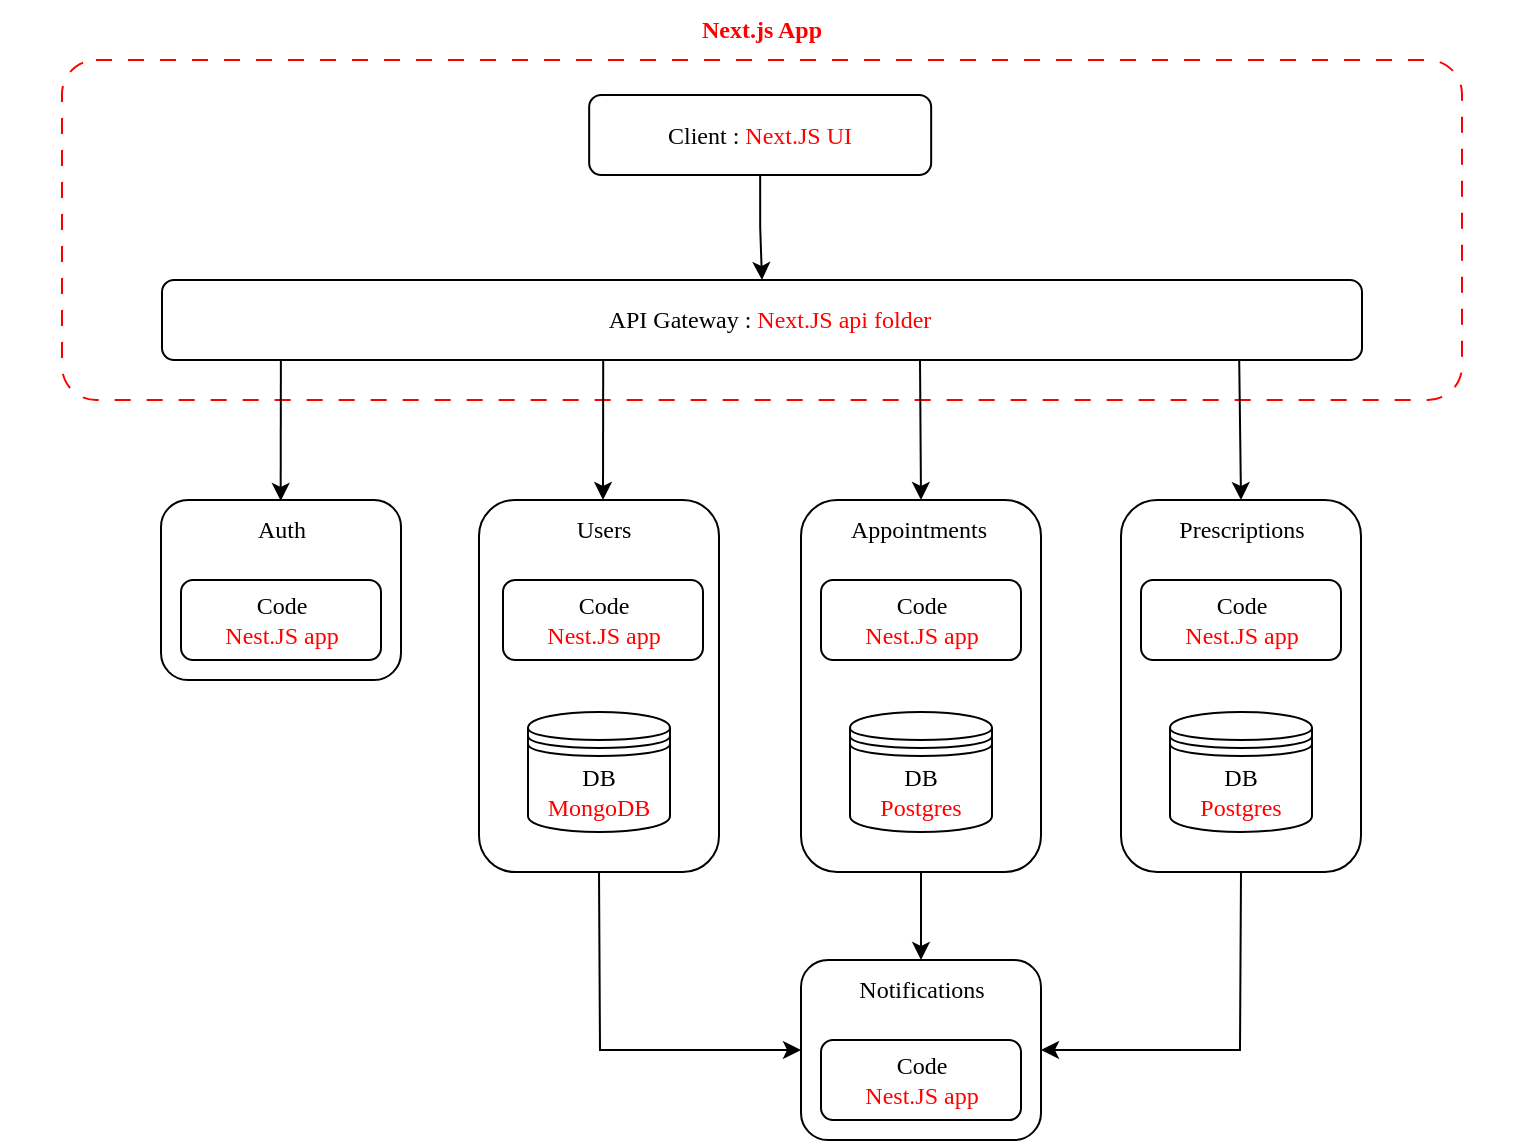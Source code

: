 <mxfile version="28.0.4">
  <diagram name="Page-1" id="c_ZkIr_zOMjIXWDe5sSD">
    <mxGraphModel dx="1783" dy="1111" grid="1" gridSize="10" guides="1" tooltips="1" connect="1" arrows="1" fold="1" page="1" pageScale="1" pageWidth="850" pageHeight="1100" math="0" shadow="0">
      <root>
        <mxCell id="0" />
        <mxCell id="1" parent="0" />
        <mxCell id="_BnmR6yMb-w9I0ZpGsDe-52" value="" style="group" parent="1" vertex="1" connectable="0">
          <mxGeometry x="39.5" y="60" width="761" height="570" as="geometry" />
        </mxCell>
        <mxCell id="_BnmR6yMb-w9I0ZpGsDe-13" value="" style="rounded=1;whiteSpace=wrap;html=1;" parent="_BnmR6yMb-w9I0ZpGsDe-52" vertex="1">
          <mxGeometry x="239" y="250" width="120" height="186" as="geometry" />
        </mxCell>
        <mxCell id="_BnmR6yMb-w9I0ZpGsDe-10" value="" style="rounded=1;whiteSpace=wrap;html=1;dashed=1;dashPattern=8 8;fillStyle=auto;strokeColor=#FF0000;arcSize=10;" parent="_BnmR6yMb-w9I0ZpGsDe-52" vertex="1">
          <mxGeometry x="30.5" y="30" width="700" height="170" as="geometry" />
        </mxCell>
        <mxCell id="_BnmR6yMb-w9I0ZpGsDe-47" style="edgeStyle=orthogonalEdgeStyle;rounded=0;orthogonalLoop=1;jettySize=auto;html=1;exitX=0.5;exitY=1;exitDx=0;exitDy=0;entryX=0.5;entryY=0;entryDx=0;entryDy=0;" parent="_BnmR6yMb-w9I0ZpGsDe-52" target="_BnmR6yMb-w9I0ZpGsDe-22" edge="1">
          <mxGeometry relative="1" as="geometry">
            <mxPoint x="459.5" y="180" as="sourcePoint" />
          </mxGeometry>
        </mxCell>
        <mxCell id="_BnmR6yMb-w9I0ZpGsDe-8" value="" style="rounded=1;whiteSpace=wrap;html=1;" parent="_BnmR6yMb-w9I0ZpGsDe-52" vertex="1">
          <mxGeometry x="80.5" y="140" width="600" height="40" as="geometry" />
        </mxCell>
        <mxCell id="_BnmR6yMb-w9I0ZpGsDe-6" value="" style="group" parent="_BnmR6yMb-w9I0ZpGsDe-52" vertex="1" connectable="0">
          <mxGeometry x="349.5" y="47.5" width="121" height="40" as="geometry" />
        </mxCell>
        <mxCell id="_BnmR6yMb-w9I0ZpGsDe-4" value="" style="rounded=1;whiteSpace=wrap;html=1;" parent="_BnmR6yMb-w9I0ZpGsDe-6" vertex="1">
          <mxGeometry x="-55.42" width="171" height="40" as="geometry" />
        </mxCell>
        <mxCell id="_BnmR6yMb-w9I0ZpGsDe-5" value="&lt;font face=&quot;Fira Code&quot;&gt;Client : &lt;font style=&quot;color: rgb(255, 0, 0);&quot;&gt;Next.JS UI&lt;/font&gt;&lt;/font&gt;" style="text;strokeColor=none;align=center;fillColor=none;html=1;verticalAlign=middle;whiteSpace=wrap;rounded=0;" parent="_BnmR6yMb-w9I0ZpGsDe-6" vertex="1">
          <mxGeometry x="-50" y="7.5" width="160.16" height="25" as="geometry" />
        </mxCell>
        <mxCell id="_BnmR6yMb-w9I0ZpGsDe-7" value="" style="group" parent="_BnmR6yMb-w9I0ZpGsDe-52" vertex="1" connectable="0">
          <mxGeometry x="414.21" y="140" width="121" height="40" as="geometry" />
        </mxCell>
        <mxCell id="_BnmR6yMb-w9I0ZpGsDe-9" value="&lt;font face=&quot;Fira Code&quot;&gt;API Gateway : &lt;font style=&quot;color: rgb(255, 0, 0);&quot;&gt;Next.JS api folder&lt;/font&gt;&lt;/font&gt;" style="text;strokeColor=none;align=center;fillColor=none;html=1;verticalAlign=middle;whiteSpace=wrap;rounded=0;" parent="_BnmR6yMb-w9I0ZpGsDe-7" vertex="1">
          <mxGeometry x="-170" y="7.5" width="280.16" height="25" as="geometry" />
        </mxCell>
        <mxCell id="_BnmR6yMb-w9I0ZpGsDe-11" value="&lt;font style=&quot;color: rgb(0, 0, 0);&quot; face=&quot;Fira Code&quot;&gt;Code&lt;/font&gt;&lt;div&gt;&lt;font style=&quot;color: rgb(255, 0, 0);&quot; face=&quot;Fira Code&quot;&gt;Nest.JS app&lt;/font&gt;&lt;/div&gt;" style="rounded=1;whiteSpace=wrap;html=1;" parent="_BnmR6yMb-w9I0ZpGsDe-52" vertex="1">
          <mxGeometry x="251" y="290" width="100" height="40" as="geometry" />
        </mxCell>
        <mxCell id="_BnmR6yMb-w9I0ZpGsDe-12" value="&lt;font face=&quot;Fira Code&quot;&gt;DB&lt;/font&gt;&lt;div&gt;&lt;font style=&quot;color: rgb(255, 0, 0);&quot; face=&quot;Fira Code&quot;&gt;MongoDB&lt;/font&gt;&lt;/div&gt;" style="shape=datastore;whiteSpace=wrap;html=1;" parent="_BnmR6yMb-w9I0ZpGsDe-52" vertex="1">
          <mxGeometry x="263.5" y="356" width="71" height="60" as="geometry" />
        </mxCell>
        <mxCell id="_BnmR6yMb-w9I0ZpGsDe-14" value="&lt;font face=&quot;Fira Code&quot;&gt;Users&lt;/font&gt;" style="text;html=1;align=center;verticalAlign=middle;whiteSpace=wrap;rounded=0;" parent="_BnmR6yMb-w9I0ZpGsDe-52" vertex="1">
          <mxGeometry x="241" y="250" width="120" height="30" as="geometry" />
        </mxCell>
        <mxCell id="_BnmR6yMb-w9I0ZpGsDe-19" value="" style="rounded=1;whiteSpace=wrap;html=1;" parent="_BnmR6yMb-w9I0ZpGsDe-52" vertex="1">
          <mxGeometry x="400" y="250" width="120" height="186" as="geometry" />
        </mxCell>
        <mxCell id="_BnmR6yMb-w9I0ZpGsDe-20" value="&lt;font style=&quot;color: rgb(0, 0, 0);&quot; face=&quot;Fira Code&quot;&gt;Code&lt;/font&gt;&lt;div&gt;&lt;font style=&quot;color: rgb(255, 0, 0);&quot; face=&quot;Fira Code&quot;&gt;Nest.JS app&lt;/font&gt;&lt;/div&gt;" style="rounded=1;whiteSpace=wrap;html=1;" parent="_BnmR6yMb-w9I0ZpGsDe-52" vertex="1">
          <mxGeometry x="410" y="290" width="100" height="40" as="geometry" />
        </mxCell>
        <mxCell id="_BnmR6yMb-w9I0ZpGsDe-21" value="&lt;font face=&quot;Fira Code&quot;&gt;DB&lt;/font&gt;&lt;div&gt;&lt;font style=&quot;color: rgb(255, 0, 0);&quot; face=&quot;Fira Code&quot;&gt;Postgres&lt;/font&gt;&lt;/div&gt;" style="shape=datastore;whiteSpace=wrap;html=1;" parent="_BnmR6yMb-w9I0ZpGsDe-52" vertex="1">
          <mxGeometry x="424.5" y="356" width="71" height="60" as="geometry" />
        </mxCell>
        <mxCell id="_BnmR6yMb-w9I0ZpGsDe-22" value="&lt;font face=&quot;Fira Code&quot;&gt;Appointments&amp;nbsp;&lt;/font&gt;" style="text;html=1;align=center;verticalAlign=middle;whiteSpace=wrap;rounded=0;" parent="_BnmR6yMb-w9I0ZpGsDe-52" vertex="1">
          <mxGeometry x="400" y="250" width="120" height="30" as="geometry" />
        </mxCell>
        <mxCell id="_BnmR6yMb-w9I0ZpGsDe-23" value="" style="rounded=1;whiteSpace=wrap;html=1;" parent="_BnmR6yMb-w9I0ZpGsDe-52" vertex="1">
          <mxGeometry x="560" y="250" width="120" height="186" as="geometry" />
        </mxCell>
        <mxCell id="_BnmR6yMb-w9I0ZpGsDe-24" value="&lt;font style=&quot;color: rgb(0, 0, 0);&quot; face=&quot;Fira Code&quot;&gt;Code&lt;/font&gt;&lt;div&gt;&lt;font style=&quot;color: rgb(255, 0, 0);&quot; face=&quot;Fira Code&quot;&gt;Nest.JS app&lt;/font&gt;&lt;/div&gt;" style="rounded=1;whiteSpace=wrap;html=1;" parent="_BnmR6yMb-w9I0ZpGsDe-52" vertex="1">
          <mxGeometry x="570" y="290" width="100" height="40" as="geometry" />
        </mxCell>
        <mxCell id="_BnmR6yMb-w9I0ZpGsDe-25" value="&lt;font face=&quot;Fira Code&quot;&gt;DB&lt;/font&gt;&lt;div&gt;&lt;font style=&quot;color: rgb(255, 0, 0);&quot; face=&quot;Fira Code&quot;&gt;Postgres&lt;/font&gt;&lt;/div&gt;" style="shape=datastore;whiteSpace=wrap;html=1;" parent="_BnmR6yMb-w9I0ZpGsDe-52" vertex="1">
          <mxGeometry x="584.5" y="356" width="71" height="60" as="geometry" />
        </mxCell>
        <mxCell id="_BnmR6yMb-w9I0ZpGsDe-26" value="&lt;font face=&quot;Fira Code&quot;&gt;Prescriptions&lt;/font&gt;" style="text;html=1;align=center;verticalAlign=middle;whiteSpace=wrap;rounded=0;" parent="_BnmR6yMb-w9I0ZpGsDe-52" vertex="1">
          <mxGeometry x="560" y="250" width="120" height="30" as="geometry" />
        </mxCell>
        <mxCell id="_BnmR6yMb-w9I0ZpGsDe-27" value="" style="rounded=1;whiteSpace=wrap;html=1;" parent="_BnmR6yMb-w9I0ZpGsDe-52" vertex="1">
          <mxGeometry x="400" y="480" width="120" height="90" as="geometry" />
        </mxCell>
        <mxCell id="_BnmR6yMb-w9I0ZpGsDe-28" value="&lt;font style=&quot;color: rgb(0, 0, 0);&quot; face=&quot;Fira Code&quot;&gt;Code&lt;/font&gt;&lt;div&gt;&lt;font style=&quot;color: rgb(255, 0, 0);&quot; face=&quot;Fira Code&quot;&gt;Nest.JS app&lt;/font&gt;&lt;/div&gt;" style="rounded=1;whiteSpace=wrap;html=1;" parent="_BnmR6yMb-w9I0ZpGsDe-52" vertex="1">
          <mxGeometry x="410" y="520" width="100" height="40" as="geometry" />
        </mxCell>
        <mxCell id="_BnmR6yMb-w9I0ZpGsDe-30" value="&lt;font face=&quot;Fira Code&quot;&gt;Notifications&lt;/font&gt;" style="text;html=1;align=center;verticalAlign=middle;whiteSpace=wrap;rounded=0;" parent="_BnmR6yMb-w9I0ZpGsDe-52" vertex="1">
          <mxGeometry x="400" y="480" width="120" height="30" as="geometry" />
        </mxCell>
        <mxCell id="_BnmR6yMb-w9I0ZpGsDe-31" value="" style="rounded=1;whiteSpace=wrap;html=1;" parent="_BnmR6yMb-w9I0ZpGsDe-52" vertex="1">
          <mxGeometry x="80" y="250" width="120" height="90" as="geometry" />
        </mxCell>
        <mxCell id="_BnmR6yMb-w9I0ZpGsDe-32" value="&lt;font style=&quot;color: rgb(0, 0, 0);&quot; face=&quot;Fira Code&quot;&gt;Code&lt;/font&gt;&lt;div&gt;&lt;font style=&quot;color: rgb(255, 0, 0);&quot; face=&quot;Fira Code&quot;&gt;Nest.JS app&lt;/font&gt;&lt;/div&gt;" style="rounded=1;whiteSpace=wrap;html=1;" parent="_BnmR6yMb-w9I0ZpGsDe-52" vertex="1">
          <mxGeometry x="90" y="290" width="100" height="40" as="geometry" />
        </mxCell>
        <mxCell id="_BnmR6yMb-w9I0ZpGsDe-34" value="&lt;font face=&quot;Fira Code&quot;&gt;Auth&lt;/font&gt;" style="text;html=1;align=center;verticalAlign=middle;whiteSpace=wrap;rounded=0;" parent="_BnmR6yMb-w9I0ZpGsDe-52" vertex="1">
          <mxGeometry x="80" y="250" width="120" height="30" as="geometry" />
        </mxCell>
        <mxCell id="_BnmR6yMb-w9I0ZpGsDe-35" value="&lt;font style=&quot;color: rgb(255, 0, 0);&quot; face=&quot;Fira Code&quot;&gt;&lt;b&gt;Next.js App&lt;/b&gt;&lt;/font&gt;" style="text;html=1;align=center;verticalAlign=middle;whiteSpace=wrap;rounded=0;" parent="_BnmR6yMb-w9I0ZpGsDe-52" vertex="1">
          <mxGeometry x="330.5" width="100" height="30" as="geometry" />
        </mxCell>
        <mxCell id="_BnmR6yMb-w9I0ZpGsDe-36" style="edgeStyle=orthogonalEdgeStyle;rounded=0;orthogonalLoop=1;jettySize=auto;html=1;exitX=0.5;exitY=1;exitDx=0;exitDy=0;entryX=0.5;entryY=0;entryDx=0;entryDy=0;" parent="_BnmR6yMb-w9I0ZpGsDe-52" source="_BnmR6yMb-w9I0ZpGsDe-4" target="_BnmR6yMb-w9I0ZpGsDe-8" edge="1">
          <mxGeometry relative="1" as="geometry" />
        </mxCell>
        <mxCell id="_BnmR6yMb-w9I0ZpGsDe-45" value="" style="endArrow=classic;html=1;rounded=0;entryX=0.5;entryY=0;entryDx=0;entryDy=0;exitX=0.236;exitY=0.989;exitDx=0;exitDy=0;exitPerimeter=0;" parent="_BnmR6yMb-w9I0ZpGsDe-52" target="_BnmR6yMb-w9I0ZpGsDe-14" edge="1">
          <mxGeometry width="50" height="50" relative="1" as="geometry">
            <mxPoint x="301.1" y="179.56" as="sourcePoint" />
            <mxPoint x="479.5" y="370" as="targetPoint" />
          </mxGeometry>
        </mxCell>
        <mxCell id="_BnmR6yMb-w9I0ZpGsDe-48" value="" style="endArrow=classic;html=1;rounded=0;entryX=0.5;entryY=0;entryDx=0;entryDy=0;exitX=0.766;exitY=0.998;exitDx=0;exitDy=0;exitPerimeter=0;" parent="_BnmR6yMb-w9I0ZpGsDe-52" target="_BnmR6yMb-w9I0ZpGsDe-26" edge="1">
          <mxGeometry width="50" height="50" relative="1" as="geometry">
            <mxPoint x="619.1" y="179.92" as="sourcePoint" />
            <mxPoint x="489.5" y="130" as="targetPoint" />
          </mxGeometry>
        </mxCell>
        <mxCell id="_BnmR6yMb-w9I0ZpGsDe-49" value="" style="endArrow=classic;html=1;rounded=0;entryX=0;entryY=0.5;entryDx=0;entryDy=0;exitX=0.5;exitY=1;exitDx=0;exitDy=0;" parent="_BnmR6yMb-w9I0ZpGsDe-52" source="_BnmR6yMb-w9I0ZpGsDe-13" target="_BnmR6yMb-w9I0ZpGsDe-27" edge="1">
          <mxGeometry width="50" height="50" relative="1" as="geometry">
            <mxPoint x="289.5" y="460" as="sourcePoint" />
            <mxPoint x="339.5" y="410" as="targetPoint" />
            <Array as="points">
              <mxPoint x="299.5" y="525" />
            </Array>
          </mxGeometry>
        </mxCell>
        <mxCell id="_BnmR6yMb-w9I0ZpGsDe-50" value="" style="endArrow=classic;html=1;rounded=0;entryX=1;entryY=0.5;entryDx=0;entryDy=0;exitX=0.5;exitY=1;exitDx=0;exitDy=0;" parent="_BnmR6yMb-w9I0ZpGsDe-52" source="_BnmR6yMb-w9I0ZpGsDe-23" target="_BnmR6yMb-w9I0ZpGsDe-27" edge="1">
          <mxGeometry width="50" height="50" relative="1" as="geometry">
            <mxPoint x="289.5" y="460" as="sourcePoint" />
            <mxPoint x="339.5" y="410" as="targetPoint" />
            <Array as="points">
              <mxPoint x="619.5" y="525" />
            </Array>
          </mxGeometry>
        </mxCell>
        <mxCell id="_BnmR6yMb-w9I0ZpGsDe-51" value="" style="endArrow=classic;html=1;rounded=0;entryX=0.5;entryY=0;entryDx=0;entryDy=0;exitX=0.5;exitY=1;exitDx=0;exitDy=0;" parent="_BnmR6yMb-w9I0ZpGsDe-52" source="_BnmR6yMb-w9I0ZpGsDe-19" target="_BnmR6yMb-w9I0ZpGsDe-30" edge="1">
          <mxGeometry width="50" height="50" relative="1" as="geometry">
            <mxPoint x="429.5" y="560" as="sourcePoint" />
            <mxPoint x="479.5" y="510" as="targetPoint" />
          </mxGeometry>
        </mxCell>
        <mxCell id="TVC5iP5IBNVMzCIGc_Wy-2" value="" style="endArrow=classic;html=1;rounded=0;entryX=0.5;entryY=0;entryDx=0;entryDy=0;exitX=0.236;exitY=0.989;exitDx=0;exitDy=0;exitPerimeter=0;" edge="1" parent="_BnmR6yMb-w9I0ZpGsDe-52">
          <mxGeometry width="50" height="50" relative="1" as="geometry">
            <mxPoint x="139.94" y="180" as="sourcePoint" />
            <mxPoint x="139.84" y="250.44" as="targetPoint" />
          </mxGeometry>
        </mxCell>
      </root>
    </mxGraphModel>
  </diagram>
</mxfile>
